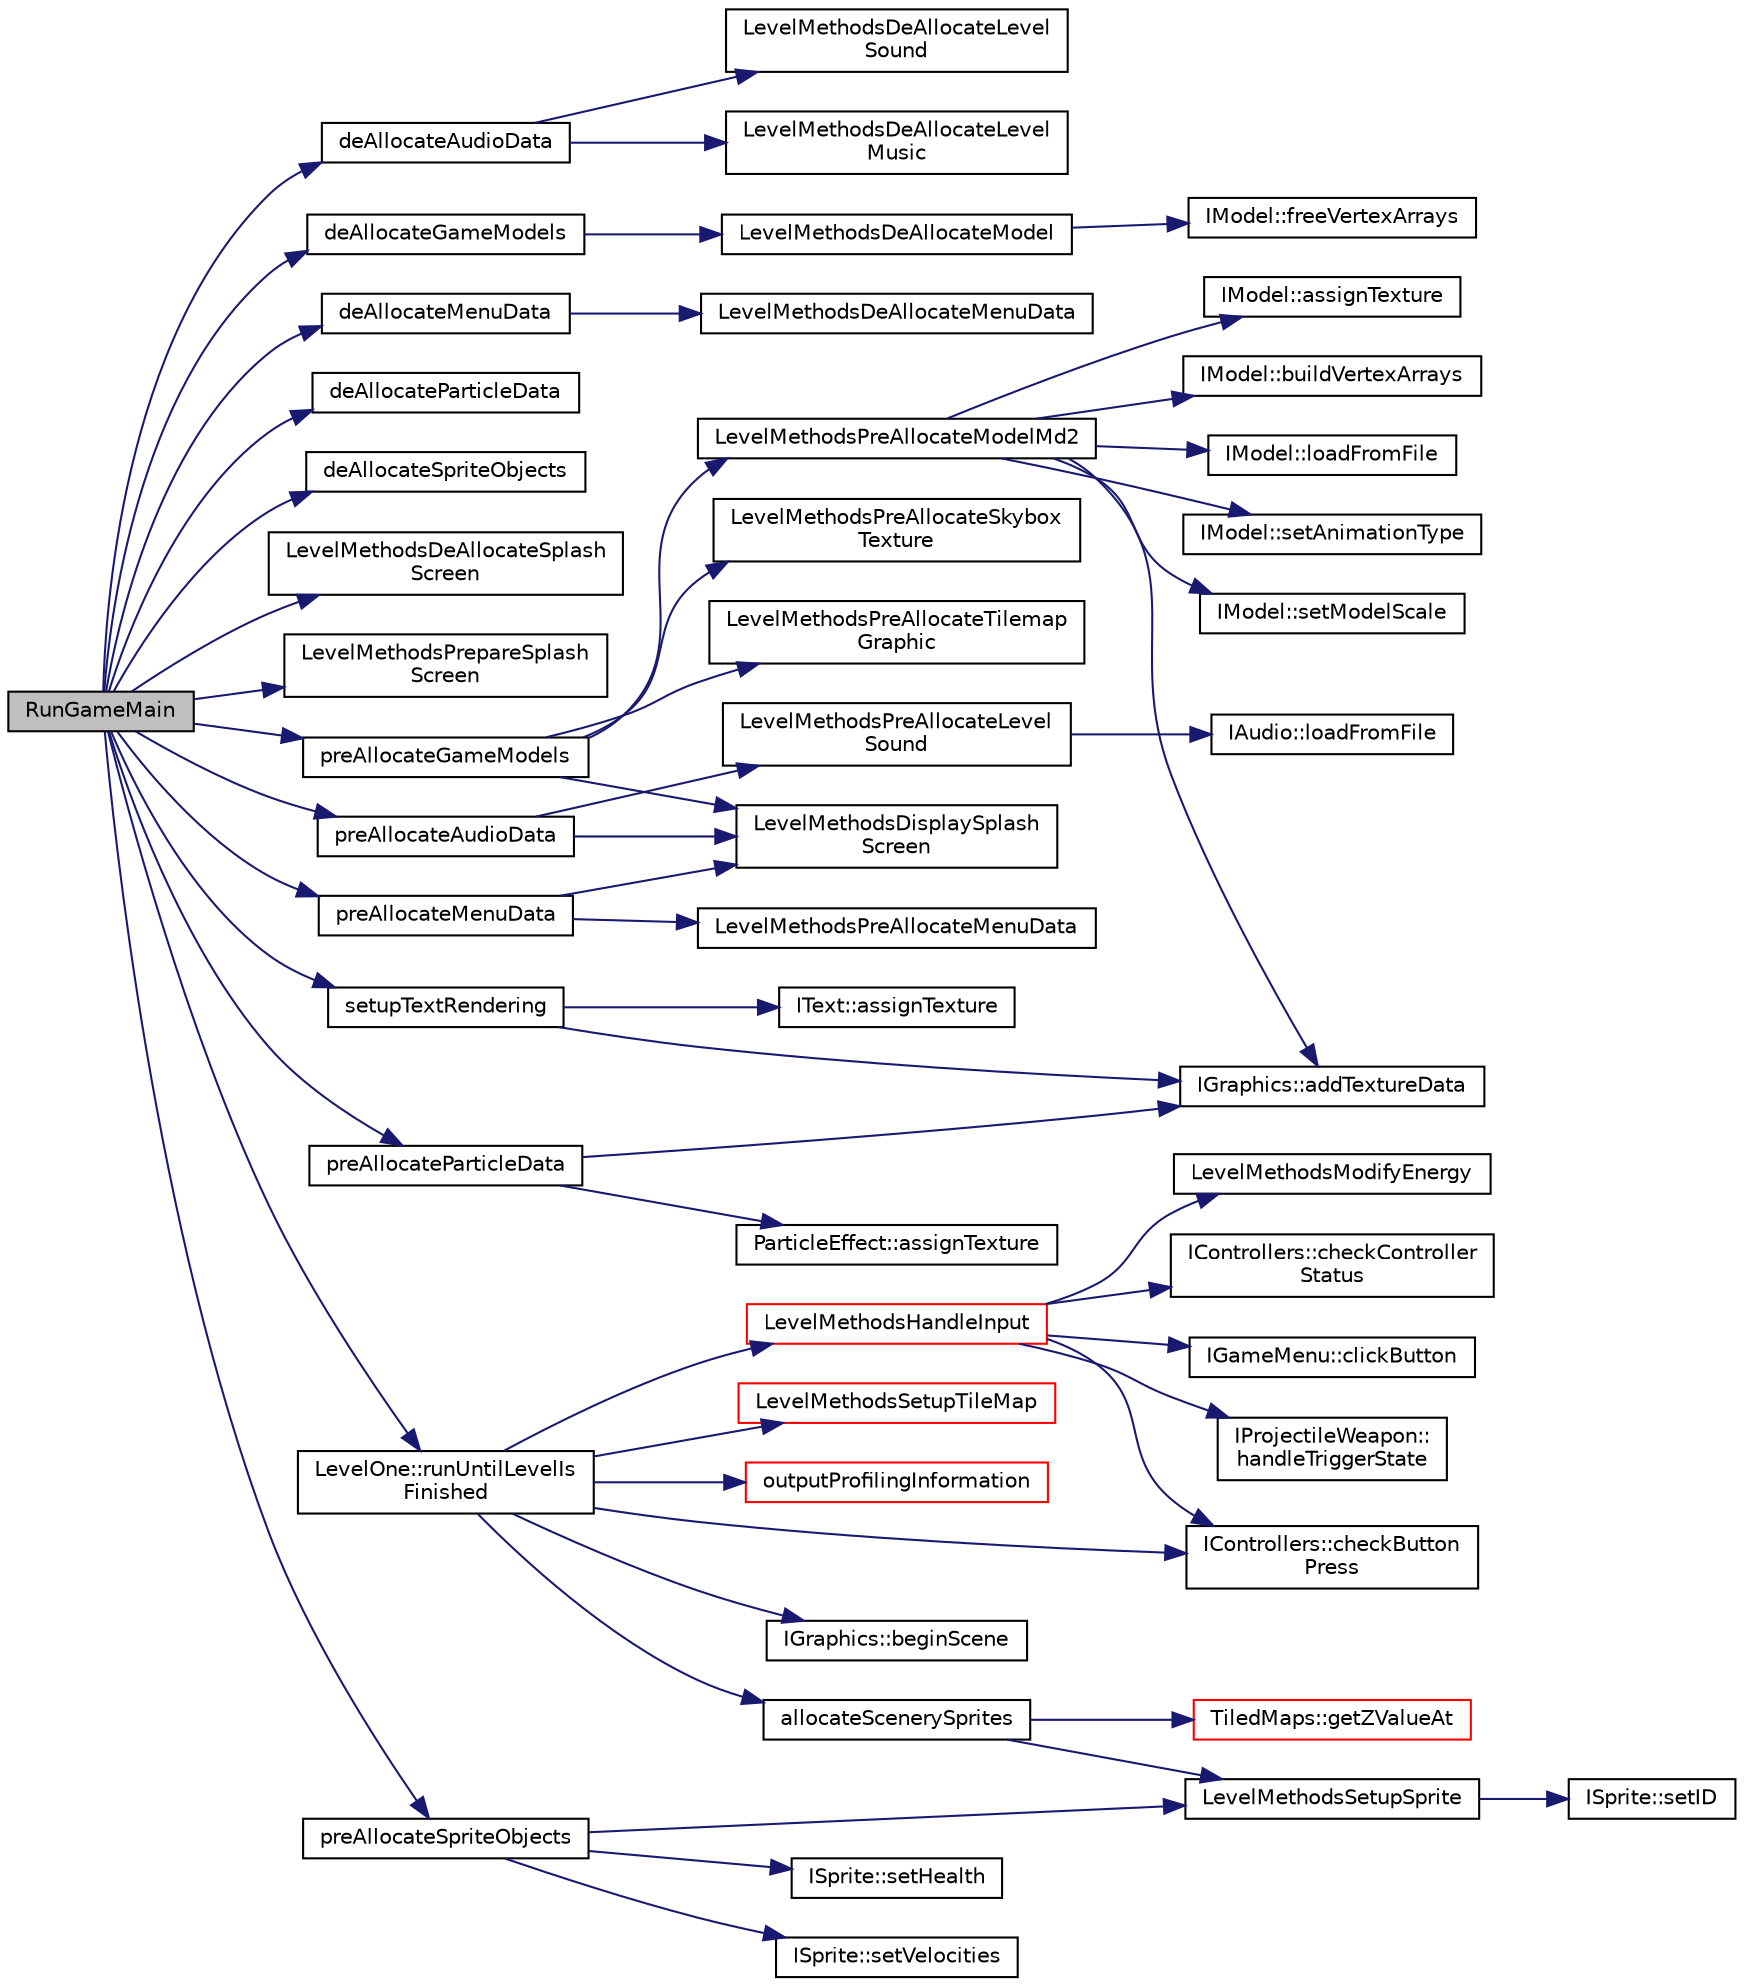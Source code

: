 digraph "RunGameMain"
{
 // LATEX_PDF_SIZE
  edge [fontname="Helvetica",fontsize="10",labelfontname="Helvetica",labelfontsize="10"];
  node [fontname="Helvetica",fontsize="10",shape=record];
  rankdir="LR";
  Node1 [label="RunGameMain",height=0.2,width=0.4,color="black", fillcolor="grey75", style="filled", fontcolor="black",tooltip=" "];
  Node1 -> Node2 [color="midnightblue",fontsize="10",style="solid",fontname="Helvetica"];
  Node2 [label="deAllocateAudioData",height=0.2,width=0.4,color="black", fillcolor="white", style="filled",URL="$main_8cpp.html#a183665efc0ff1ac34295ba07b98c2f7c",tooltip=" "];
  Node2 -> Node3 [color="midnightblue",fontsize="10",style="solid",fontname="Helvetica"];
  Node3 [label="LevelMethodsDeAllocateLevel\lMusic",height=0.2,width=0.4,color="black", fillcolor="white", style="filled",URL="$_level_methods_8cpp.html#a655a69138ededc60e9710787ea96798d",tooltip=" "];
  Node2 -> Node4 [color="midnightblue",fontsize="10",style="solid",fontname="Helvetica"];
  Node4 [label="LevelMethodsDeAllocateLevel\lSound",height=0.2,width=0.4,color="black", fillcolor="white", style="filled",URL="$_level_methods_8cpp.html#a96de317bddad23a5a4ea37d95849fb11",tooltip=" "];
  Node1 -> Node5 [color="midnightblue",fontsize="10",style="solid",fontname="Helvetica"];
  Node5 [label="deAllocateGameModels",height=0.2,width=0.4,color="black", fillcolor="white", style="filled",URL="$main_8cpp.html#a3b299c261b806f6fe2a8aeaf9f2274bb",tooltip=" "];
  Node5 -> Node6 [color="midnightblue",fontsize="10",style="solid",fontname="Helvetica"];
  Node6 [label="LevelMethodsDeAllocateModel",height=0.2,width=0.4,color="black", fillcolor="white", style="filled",URL="$_level_methods_8cpp.html#a5a27f4b1ecd2fb58693b787739a45697",tooltip=" "];
  Node6 -> Node7 [color="midnightblue",fontsize="10",style="solid",fontname="Helvetica"];
  Node7 [label="IModel::freeVertexArrays",height=0.2,width=0.4,color="black", fillcolor="white", style="filled",URL="$class_i_model.html#ab269c67ff7d0ceae8c81d8a6fcd55673",tooltip=" "];
  Node1 -> Node8 [color="midnightblue",fontsize="10",style="solid",fontname="Helvetica"];
  Node8 [label="deAllocateMenuData",height=0.2,width=0.4,color="black", fillcolor="white", style="filled",URL="$main_8cpp.html#a3bf3920604fb69528f2cc162d1e954a4",tooltip=" "];
  Node8 -> Node9 [color="midnightblue",fontsize="10",style="solid",fontname="Helvetica"];
  Node9 [label="LevelMethodsDeAllocateMenuData",height=0.2,width=0.4,color="black", fillcolor="white", style="filled",URL="$_level_methods_8cpp.html#a41f008f80d6ba7c70e965d58d77ef0ea",tooltip=" "];
  Node1 -> Node10 [color="midnightblue",fontsize="10",style="solid",fontname="Helvetica"];
  Node10 [label="deAllocateParticleData",height=0.2,width=0.4,color="black", fillcolor="white", style="filled",URL="$main_8cpp.html#a59342c8f32725e192c07bd29c2b724e4",tooltip=" "];
  Node1 -> Node11 [color="midnightblue",fontsize="10",style="solid",fontname="Helvetica"];
  Node11 [label="deAllocateSpriteObjects",height=0.2,width=0.4,color="black", fillcolor="white", style="filled",URL="$main_8cpp.html#a5750aba0eb26bf5b42e74987e506ea89",tooltip=" "];
  Node1 -> Node12 [color="midnightblue",fontsize="10",style="solid",fontname="Helvetica"];
  Node12 [label="LevelMethodsDeAllocateSplash\lScreen",height=0.2,width=0.4,color="black", fillcolor="white", style="filled",URL="$_level_methods_8cpp.html#a9e822f8872a600a0e3f234a923b2b917",tooltip=" "];
  Node1 -> Node13 [color="midnightblue",fontsize="10",style="solid",fontname="Helvetica"];
  Node13 [label="LevelMethodsPrepareSplash\lScreen",height=0.2,width=0.4,color="black", fillcolor="white", style="filled",URL="$_level_methods_8cpp.html#a0556f478cfc969683261d2b8a1743981",tooltip=" "];
  Node1 -> Node14 [color="midnightblue",fontsize="10",style="solid",fontname="Helvetica"];
  Node14 [label="preAllocateAudioData",height=0.2,width=0.4,color="black", fillcolor="white", style="filled",URL="$main_8cpp.html#a3a5882239f9423748288463243d502c4",tooltip=" "];
  Node14 -> Node15 [color="midnightblue",fontsize="10",style="solid",fontname="Helvetica"];
  Node15 [label="LevelMethodsDisplaySplash\lScreen",height=0.2,width=0.4,color="black", fillcolor="white", style="filled",URL="$_level_methods_8cpp.html#a3dd9a7c289fa589abd413d66ef4dca2b",tooltip=" "];
  Node14 -> Node16 [color="midnightblue",fontsize="10",style="solid",fontname="Helvetica"];
  Node16 [label="LevelMethodsPreAllocateLevel\lSound",height=0.2,width=0.4,color="black", fillcolor="white", style="filled",URL="$_level_methods_8cpp.html#afefc791375115cf8227b091f3d1cd9eb",tooltip=" "];
  Node16 -> Node17 [color="midnightblue",fontsize="10",style="solid",fontname="Helvetica"];
  Node17 [label="IAudio::loadFromFile",height=0.2,width=0.4,color="black", fillcolor="white", style="filled",URL="$class_i_audio.html#aad468d4ec06ff983ba35ef2e9a50d9e9",tooltip=" "];
  Node1 -> Node18 [color="midnightblue",fontsize="10",style="solid",fontname="Helvetica"];
  Node18 [label="preAllocateGameModels",height=0.2,width=0.4,color="black", fillcolor="white", style="filled",URL="$main_8cpp.html#a201fc25b32d87b4c76ff249079453e5c",tooltip=" "];
  Node18 -> Node15 [color="midnightblue",fontsize="10",style="solid",fontname="Helvetica"];
  Node18 -> Node19 [color="midnightblue",fontsize="10",style="solid",fontname="Helvetica"];
  Node19 [label="LevelMethodsPreAllocateModelMd2",height=0.2,width=0.4,color="black", fillcolor="white", style="filled",URL="$_level_methods_8cpp.html#a4ee75dc3a03cd1186669bd6a76f346c9",tooltip=" "];
  Node19 -> Node20 [color="midnightblue",fontsize="10",style="solid",fontname="Helvetica"];
  Node20 [label="IGraphics::addTextureData",height=0.2,width=0.4,color="black", fillcolor="white", style="filled",URL="$class_i_graphics.html#a7c38b073633f06fbc3cd80b71d1b74e8",tooltip=" "];
  Node19 -> Node21 [color="midnightblue",fontsize="10",style="solid",fontname="Helvetica"];
  Node21 [label="IModel::assignTexture",height=0.2,width=0.4,color="black", fillcolor="white", style="filled",URL="$class_i_model.html#a8f80f06cae5c6008ad88fdcf1321cb10",tooltip=" "];
  Node19 -> Node22 [color="midnightblue",fontsize="10",style="solid",fontname="Helvetica"];
  Node22 [label="IModel::buildVertexArrays",height=0.2,width=0.4,color="black", fillcolor="white", style="filled",URL="$class_i_model.html#aade90e0c3797e7f784d99b21a94a99db",tooltip=" "];
  Node19 -> Node23 [color="midnightblue",fontsize="10",style="solid",fontname="Helvetica"];
  Node23 [label="IModel::loadFromFile",height=0.2,width=0.4,color="black", fillcolor="white", style="filled",URL="$class_i_model.html#a33f5b551deb15455c57b77ce6b8219ab",tooltip=" "];
  Node19 -> Node24 [color="midnightblue",fontsize="10",style="solid",fontname="Helvetica"];
  Node24 [label="IModel::setAnimationType",height=0.2,width=0.4,color="black", fillcolor="white", style="filled",URL="$class_i_model.html#af95a96f345d05c3283940872e6a3fc74",tooltip=" "];
  Node19 -> Node25 [color="midnightblue",fontsize="10",style="solid",fontname="Helvetica"];
  Node25 [label="IModel::setModelScale",height=0.2,width=0.4,color="black", fillcolor="white", style="filled",URL="$class_i_model.html#a2b8d98b651482a5165d2689b9b950305",tooltip=" "];
  Node18 -> Node26 [color="midnightblue",fontsize="10",style="solid",fontname="Helvetica"];
  Node26 [label="LevelMethodsPreAllocateSkybox\lTexture",height=0.2,width=0.4,color="black", fillcolor="white", style="filled",URL="$_level_methods_8cpp.html#a89d4a279b4cefe306ae03daaa95297f0",tooltip="Allocates the graphic used for drawing the level skybox..."];
  Node18 -> Node27 [color="midnightblue",fontsize="10",style="solid",fontname="Helvetica"];
  Node27 [label="LevelMethodsPreAllocateTilemap\lGraphic",height=0.2,width=0.4,color="black", fillcolor="white", style="filled",URL="$_level_methods_8cpp.html#a157b8751c6de3d8790ab45e0d5403150",tooltip="Allocates the graphic used with tilemaps"];
  Node1 -> Node28 [color="midnightblue",fontsize="10",style="solid",fontname="Helvetica"];
  Node28 [label="preAllocateMenuData",height=0.2,width=0.4,color="black", fillcolor="white", style="filled",URL="$main_8cpp.html#a412af34e0f4f64fdafdda45036961dff",tooltip=" "];
  Node28 -> Node15 [color="midnightblue",fontsize="10",style="solid",fontname="Helvetica"];
  Node28 -> Node29 [color="midnightblue",fontsize="10",style="solid",fontname="Helvetica"];
  Node29 [label="LevelMethodsPreAllocateMenuData",height=0.2,width=0.4,color="black", fillcolor="white", style="filled",URL="$_level_methods_8cpp.html#a7cd0d5d2483f84a1fb2bfc1b5e1c86a4",tooltip=" "];
  Node1 -> Node30 [color="midnightblue",fontsize="10",style="solid",fontname="Helvetica"];
  Node30 [label="preAllocateParticleData",height=0.2,width=0.4,color="black", fillcolor="white", style="filled",URL="$main_8cpp.html#afebec8e7edae80c1130614cf0966d6fa",tooltip=" "];
  Node30 -> Node20 [color="midnightblue",fontsize="10",style="solid",fontname="Helvetica"];
  Node30 -> Node31 [color="midnightblue",fontsize="10",style="solid",fontname="Helvetica"];
  Node31 [label="ParticleEffect::assignTexture",height=0.2,width=0.4,color="black", fillcolor="white", style="filled",URL="$class_particle_effect.html#a6025ff08a59501edf8bbe593b3465162",tooltip=" "];
  Node1 -> Node32 [color="midnightblue",fontsize="10",style="solid",fontname="Helvetica"];
  Node32 [label="preAllocateSpriteObjects",height=0.2,width=0.4,color="black", fillcolor="white", style="filled",URL="$main_8cpp.html#a890aa0a6c8fbb9fc022525f3b0d643db",tooltip=" "];
  Node32 -> Node33 [color="midnightblue",fontsize="10",style="solid",fontname="Helvetica"];
  Node33 [label="LevelMethodsSetupSprite",height=0.2,width=0.4,color="black", fillcolor="white", style="filled",URL="$_level_methods_8cpp.html#a401d1e8b9ca756d47ceabc972779ef38",tooltip=" "];
  Node33 -> Node34 [color="midnightblue",fontsize="10",style="solid",fontname="Helvetica"];
  Node34 [label="ISprite::setID",height=0.2,width=0.4,color="black", fillcolor="white", style="filled",URL="$class_i_sprite.html#a1f16a3f8d86dff3cb09901e507ba7e97",tooltip=" "];
  Node32 -> Node35 [color="midnightblue",fontsize="10",style="solid",fontname="Helvetica"];
  Node35 [label="ISprite::setHealth",height=0.2,width=0.4,color="black", fillcolor="white", style="filled",URL="$class_i_sprite.html#a2878e9b4ef301f51b3980d90e913dc8e",tooltip=" "];
  Node32 -> Node36 [color="midnightblue",fontsize="10",style="solid",fontname="Helvetica"];
  Node36 [label="ISprite::setVelocities",height=0.2,width=0.4,color="black", fillcolor="white", style="filled",URL="$class_i_sprite.html#a6654c5e990a537984c0da5bd2305cd23",tooltip=" "];
  Node1 -> Node37 [color="midnightblue",fontsize="10",style="solid",fontname="Helvetica"];
  Node37 [label="LevelOne::runUntilLevelIs\lFinished",height=0.2,width=0.4,color="black", fillcolor="white", style="filled",URL="$class_level_one.html#afd011cbfd58c10d7bcaabbbdf7b884a3",tooltip="Indicates that the level will loop internally handling all input, and output (audio,..."];
  Node37 -> Node38 [color="midnightblue",fontsize="10",style="solid",fontname="Helvetica"];
  Node38 [label="allocateScenerySprites",height=0.2,width=0.4,color="black", fillcolor="white", style="filled",URL="$_level_one_8cpp.html#aa91dc3dd11adcac277b491be9198b469",tooltip=" "];
  Node38 -> Node39 [color="midnightblue",fontsize="10",style="solid",fontname="Helvetica"];
  Node39 [label="TiledMaps::getZValueAt",height=0.2,width=0.4,color="red", fillcolor="white", style="filled",URL="$class_tiled_maps.html#a57567dc109ceeba897d57525cc1b820a",tooltip=" "];
  Node38 -> Node33 [color="midnightblue",fontsize="10",style="solid",fontname="Helvetica"];
  Node37 -> Node41 [color="midnightblue",fontsize="10",style="solid",fontname="Helvetica"];
  Node41 [label="IGraphics::beginScene",height=0.2,width=0.4,color="black", fillcolor="white", style="filled",URL="$class_i_graphics.html#af5d8abf1dab44be02d37f9ae0b8430a1",tooltip="Prepares a scene for rendering in the specified environment /summary>"];
  Node37 -> Node42 [color="midnightblue",fontsize="10",style="solid",fontname="Helvetica"];
  Node42 [label="IControllers::checkButton\lPress",height=0.2,width=0.4,color="black", fillcolor="white", style="filled",URL="$class_i_controllers.html#a0c094e58f5eef47724341c44279f6b3a",tooltip=" "];
  Node37 -> Node43 [color="midnightblue",fontsize="10",style="solid",fontname="Helvetica"];
  Node43 [label="LevelMethodsHandleInput",height=0.2,width=0.4,color="red", fillcolor="white", style="filled",URL="$_level_methods_8cpp.html#ae92598e0dde05102475e73bb7a161602",tooltip="// Updates the controller state and modifies actions based on controller state, returns true if home ..."];
  Node43 -> Node42 [color="midnightblue",fontsize="10",style="solid",fontname="Helvetica"];
  Node43 -> Node44 [color="midnightblue",fontsize="10",style="solid",fontname="Helvetica"];
  Node44 [label="IControllers::checkController\lStatus",height=0.2,width=0.4,color="black", fillcolor="white", style="filled",URL="$class_i_controllers.html#a3b48a4c38334614b878dc3a5dc0e3340",tooltip=" "];
  Node43 -> Node45 [color="midnightblue",fontsize="10",style="solid",fontname="Helvetica"];
  Node45 [label="IGameMenu::clickButton",height=0.2,width=0.4,color="black", fillcolor="white", style="filled",URL="$class_i_game_menu.html#a0f720c2d82a421065a83265948df86e1",tooltip=" "];
  Node43 -> Node46 [color="midnightblue",fontsize="10",style="solid",fontname="Helvetica"];
  Node46 [label="IProjectileWeapon::\lhandleTriggerState",height=0.2,width=0.4,color="black", fillcolor="white", style="filled",URL="$class_i_projectile_weapon.html#afd1e6fbba4e3721639c0ca999be8e8d3",tooltip=" "];
  Node43 -> Node47 [color="midnightblue",fontsize="10",style="solid",fontname="Helvetica"];
  Node47 [label="LevelMethodsModifyEnergy",height=0.2,width=0.4,color="black", fillcolor="white", style="filled",URL="$_level_methods_8cpp.html#ae2b42fb2944936dcc6a5683cd4ca52a7",tooltip=" "];
  Node37 -> Node49 [color="midnightblue",fontsize="10",style="solid",fontname="Helvetica"];
  Node49 [label="LevelMethodsSetupTileMap",height=0.2,width=0.4,color="red", fillcolor="white", style="filled",URL="$_level_methods_8cpp.html#a2fce9a81c47e8df6492f4b3de193229c",tooltip="Takes a null tilemap reference and turns it into something beautiful"];
  Node37 -> Node51 [color="midnightblue",fontsize="10",style="solid",fontname="Helvetica"];
  Node51 [label="outputProfilingInformation",height=0.2,width=0.4,color="red", fillcolor="white", style="filled",URL="$_profiler_8cpp.html#af6f4d8d9d59f722dbabada97519b0d52",tooltip=" "];
  Node1 -> Node58 [color="midnightblue",fontsize="10",style="solid",fontname="Helvetica"];
  Node58 [label="setupTextRendering",height=0.2,width=0.4,color="black", fillcolor="white", style="filled",URL="$main_8cpp.html#ac99faa70519b7b2ef2fad8e3d96b2644",tooltip=" "];
  Node58 -> Node20 [color="midnightblue",fontsize="10",style="solid",fontname="Helvetica"];
  Node58 -> Node59 [color="midnightblue",fontsize="10",style="solid",fontname="Helvetica"];
  Node59 [label="IText::assignTexture",height=0.2,width=0.4,color="black", fillcolor="white", style="filled",URL="$class_i_text.html#af5ec65f638a8a5d257e9adcb00b2b51b",tooltip=" "];
}
